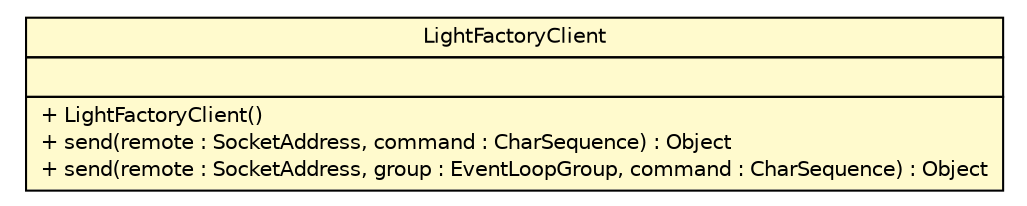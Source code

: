 #!/usr/local/bin/dot
#
# Class diagram 
# Generated by UMLGraph version R5_6 (http://www.umlgraph.org/)
#

digraph G {
	edge [fontname="Helvetica",fontsize=10,labelfontname="Helvetica",labelfontsize=10];
	node [fontname="Helvetica",fontsize=10,shape=plaintext];
	nodesep=0.25;
	ranksep=0.5;
	// com.xley.lfosc.lightfactory.client.LightFactoryClient
	c1314 [label=<<table title="com.xley.lfosc.lightfactory.client.LightFactoryClient" border="0" cellborder="1" cellspacing="0" cellpadding="2" port="p" bgcolor="lemonChiffon" href="./LightFactoryClient.html">
		<tr><td><table border="0" cellspacing="0" cellpadding="1">
<tr><td align="center" balign="center"> LightFactoryClient </td></tr>
		</table></td></tr>
		<tr><td><table border="0" cellspacing="0" cellpadding="1">
<tr><td align="left" balign="left">  </td></tr>
		</table></td></tr>
		<tr><td><table border="0" cellspacing="0" cellpadding="1">
<tr><td align="left" balign="left"> + LightFactoryClient() </td></tr>
<tr><td align="left" balign="left"> + send(remote : SocketAddress, command : CharSequence) : Object </td></tr>
<tr><td align="left" balign="left"> + send(remote : SocketAddress, group : EventLoopGroup, command : CharSequence) : Object </td></tr>
		</table></td></tr>
		</table>>, URL="./LightFactoryClient.html", fontname="Helvetica", fontcolor="black", fontsize=10.0];
}

